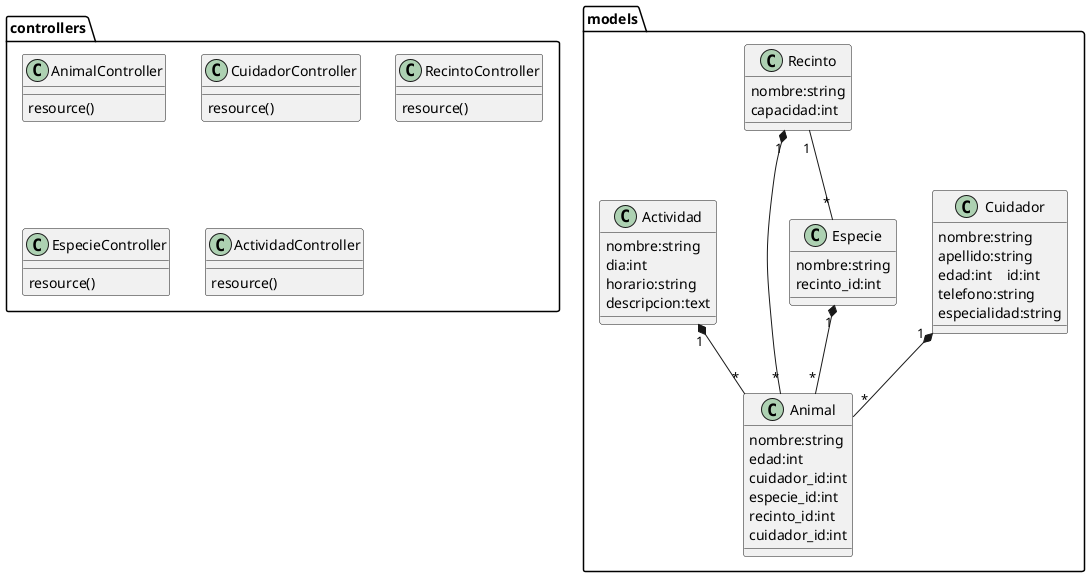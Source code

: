 @startuml 
class models.Animal{
    nombre:string
    edad:int
    cuidador_id:int 
    especie_id:int
    recinto_id:int
    cuidador_id:int
}
 
class models.Cuidador{
    nombre:string
    apellido:string
    edad:int    id:int
    telefono:string
    especialidad:string
}
class models.Recinto{
    nombre:string
    capacidad:int
}
class models.Especie{
    nombre:string
    recinto_id:int
}
 
class models.Actividad{
    nombre:string
    dia:int
    horario:string 
    descripcion:text
}

class controllers.AnimalController{
    resource()
}
class controllers.CuidadorController{
    resource()
}
class controllers.RecintoController{
    resource()
}
class controllers.EspecieController{
    resource()
}
class controllers.ActividadController{
    resource()
}

models.Especie "1"*--"*" models.Animal
models.Recinto "1"--"*" models.Especie
models.Recinto "1"*--"*" models.Animal
models.Cuidador "1"*--"*" models.Animal
models.Actividad "1"*--"*" models.Animal
@enduml